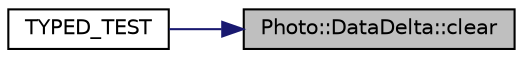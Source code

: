 digraph "Photo::DataDelta::clear"
{
 // LATEX_PDF_SIZE
  edge [fontname="Helvetica",fontsize="10",labelfontname="Helvetica",labelfontsize="10"];
  node [fontname="Helvetica",fontsize="10",shape=record];
  rankdir="RL";
  Node1 [label="Photo::DataDelta::clear",height=0.2,width=0.4,color="black", fillcolor="grey75", style="filled", fontcolor="black",tooltip=" "];
  Node1 -> Node2 [dir="back",color="midnightblue",fontsize="10",style="solid",fontname="Helvetica"];
  Node2 [label="TYPED_TEST",height=0.2,width=0.4,color="black", fillcolor="white", style="filled",URL="$groups__tests_8cpp.html#a162fbb10176e5aaf22d468e099285e39",tooltip=" "];
}
